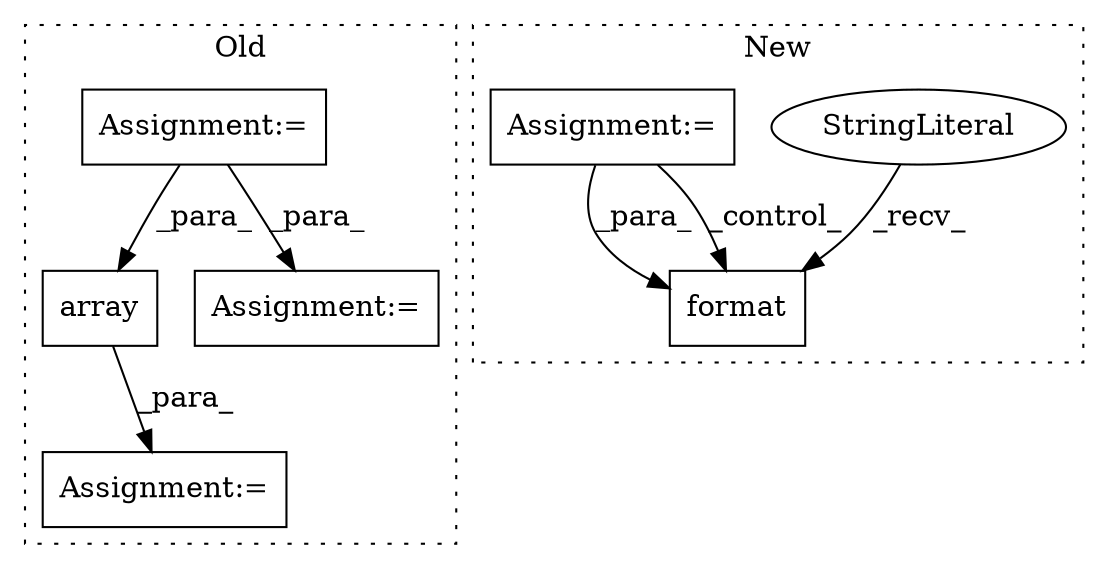 digraph G {
subgraph cluster0 {
1 [label="array" a="32" s="18317,18367" l="6,1" shape="box"];
4 [label="Assignment:=" a="7" s="18310" l="1" shape="box"];
5 [label="Assignment:=" a="7" s="18093" l="1" shape="box"];
7 [label="Assignment:=" a="7" s="18237" l="2" shape="box"];
label = "Old";
style="dotted";
}
subgraph cluster1 {
2 [label="format" a="32" s="18269,18295" l="7,1" shape="box"];
3 [label="StringLiteral" a="45" s="18211" l="57" shape="ellipse"];
6 [label="Assignment:=" a="7" s="18120" l="1" shape="box"];
label = "New";
style="dotted";
}
1 -> 4 [label="_para_"];
3 -> 2 [label="_recv_"];
5 -> 1 [label="_para_"];
5 -> 7 [label="_para_"];
6 -> 2 [label="_para_"];
6 -> 2 [label="_control_"];
}